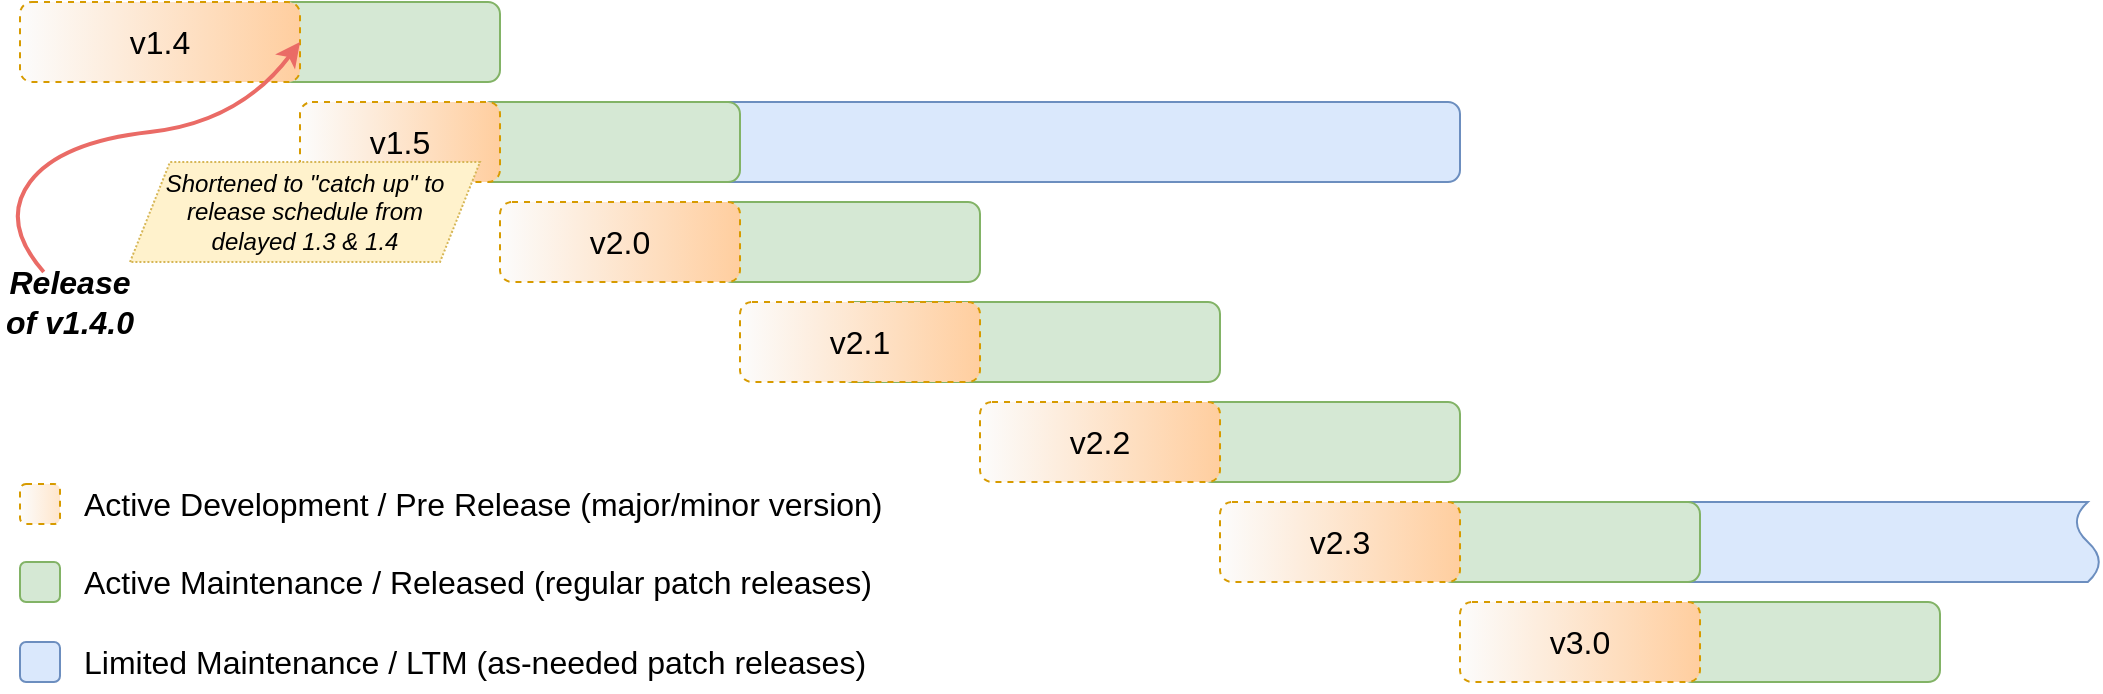 <mxfile version="20.4.0" type="google"><diagram id="prtHgNgQTEPvFCAcTncT" name="Page-1"><mxGraphModel grid="1" page="1" gridSize="10" guides="1" tooltips="1" connect="1" arrows="1" fold="1" pageScale="1" pageWidth="1100" pageHeight="850" math="0" shadow="0"><root><mxCell id="0"/><mxCell id="1" parent="0"/><mxCell id="RN8kV-zfJ5Odk2crO4pc-61" value="" style="shape=document;whiteSpace=wrap;html=1;boundedLbl=1;fontSize=12;strokeColor=#6c8ebf;strokeWidth=1;fillColor=#dae8fc;rotation=-90;size=0.038;" vertex="1" parent="1"><mxGeometry x="900" y="150" width="40" height="320" as="geometry"/></mxCell><mxCell id="RN8kV-zfJ5Odk2crO4pc-13" value="" style="rounded=1;whiteSpace=wrap;html=1;fillColor=#dae8fc;strokeColor=#6c8ebf;" vertex="1" parent="1"><mxGeometry x="270" y="90" width="490" height="40" as="geometry"/></mxCell><mxCell id="RN8kV-zfJ5Odk2crO4pc-12" value="" style="rounded=1;whiteSpace=wrap;html=1;fillColor=#d5e8d4;strokeColor=#82b366;" vertex="1" parent="1"><mxGeometry x="270" y="90" width="130" height="40" as="geometry"/></mxCell><mxCell id="RN8kV-zfJ5Odk2crO4pc-2" value="v1.5" style="rounded=1;whiteSpace=wrap;html=1;fillColor=#FFCE9F;strokeColor=#d79b00;dashed=1;gradientColor=#FCFCFC;gradientDirection=west;fontSize=16;" vertex="1" parent="1"><mxGeometry x="180" y="90" width="100" height="40" as="geometry"/></mxCell><mxCell id="RN8kV-zfJ5Odk2crO4pc-16" value="" style="rounded=1;whiteSpace=wrap;html=1;fillColor=#d5e8d4;strokeColor=#82b366;align=right;" vertex="1" parent="1"><mxGeometry x="170" y="40" width="110" height="40" as="geometry"/></mxCell><mxCell id="RN8kV-zfJ5Odk2crO4pc-17" value="v1.4" style="rounded=1;whiteSpace=wrap;html=1;fillColor=#FFCE9F;strokeColor=#d79b00;gradientColor=#FCFCFC;gradientDirection=west;dashed=1;fontSize=16;" vertex="1" parent="1"><mxGeometry x="40" y="40" width="140" height="40" as="geometry"/></mxCell><mxCell id="RN8kV-zfJ5Odk2crO4pc-19" value="" style="rounded=1;whiteSpace=wrap;html=1;fillColor=#d5e8d4;strokeColor=#82b366;" vertex="1" parent="1"><mxGeometry x="390" y="140" width="130" height="40" as="geometry"/></mxCell><mxCell id="RN8kV-zfJ5Odk2crO4pc-21" value="" style="rounded=1;whiteSpace=wrap;html=1;fillColor=#d5e8d4;strokeColor=#82b366;" vertex="1" parent="1"><mxGeometry x="450" y="190" width="190" height="40" as="geometry"/></mxCell><mxCell id="RN8kV-zfJ5Odk2crO4pc-22" value="v2.1" style="rounded=1;whiteSpace=wrap;html=1;fillColor=#FFCE9F;strokeColor=#d79b00;gradientColor=#FCFCFC;gradientDirection=west;dashed=1;fontSize=16;" vertex="1" parent="1"><mxGeometry x="400" y="190" width="120" height="40" as="geometry"/></mxCell><mxCell id="RN8kV-zfJ5Odk2crO4pc-23" value="" style="rounded=1;whiteSpace=wrap;html=1;fillColor=#d5e8d4;strokeColor=#82b366;" vertex="1" parent="1"><mxGeometry x="630" y="240" width="130" height="40" as="geometry"/></mxCell><mxCell id="RN8kV-zfJ5Odk2crO4pc-24" value="v2.2" style="rounded=1;whiteSpace=wrap;html=1;fillColor=#FFCE9F;strokeColor=#d79b00;gradientColor=#FCFCFC;gradientDirection=west;dashed=1;fontSize=16;" vertex="1" parent="1"><mxGeometry x="520" y="240" width="120" height="40" as="geometry"/></mxCell><mxCell id="RN8kV-zfJ5Odk2crO4pc-25" value="" style="rounded=1;whiteSpace=wrap;html=1;fillColor=#d5e8d4;strokeColor=#82b366;" vertex="1" parent="1"><mxGeometry x="750" y="290" width="130" height="40" as="geometry"/></mxCell><mxCell id="RN8kV-zfJ5Odk2crO4pc-26" value="v2.3" style="rounded=1;whiteSpace=wrap;html=1;fillColor=#FFCE9F;strokeColor=#d79b00;gradientColor=#FCFCFC;gradientDirection=west;dashed=1;fontSize=16;" vertex="1" parent="1"><mxGeometry x="640" y="290" width="120" height="40" as="geometry"/></mxCell><mxCell id="RN8kV-zfJ5Odk2crO4pc-59" value="" style="curved=1;endArrow=classic;html=1;rounded=0;fontSize=11;entryX=1;entryY=0.5;entryDx=0;entryDy=0;strokeColor=#EA6B66;strokeWidth=2;" edge="1" parent="1" source="RN8kV-zfJ5Odk2crO4pc-60" target="RN8kV-zfJ5Odk2crO4pc-17"><mxGeometry width="50" height="50" relative="1" as="geometry"><mxPoint x="70" y="190" as="sourcePoint"/><mxPoint x="172.998" y="81.418" as="targetPoint"/><Array as="points"><mxPoint x="30" y="150"/><mxPoint x="60" y="110"/><mxPoint x="150" y="100"/></Array></mxGeometry></mxCell><mxCell id="RN8kV-zfJ5Odk2crO4pc-62" value="" style="rounded=1;whiteSpace=wrap;html=1;fillColor=#d5e8d4;strokeColor=#82b366;" vertex="1" parent="1"><mxGeometry x="870" y="340" width="130" height="40" as="geometry"/></mxCell><mxCell id="RN8kV-zfJ5Odk2crO4pc-63" value="v3.0" style="rounded=1;whiteSpace=wrap;html=1;fillColor=#FFCE9F;strokeColor=#d79b00;gradientColor=#FCFCFC;gradientDirection=west;dashed=1;fontSize=16;" vertex="1" parent="1"><mxGeometry x="760" y="340" width="120" height="40" as="geometry"/></mxCell><mxCell id="RN8kV-zfJ5Odk2crO4pc-3" value="" style="rounded=1;whiteSpace=wrap;html=1;fillColor=#ffe6cc;strokeColor=#d79b00;gradientColor=#FCFCFC;gradientDirection=west;dashed=1;" vertex="1" parent="1"><mxGeometry x="40" y="281" width="20" height="20" as="geometry"/></mxCell><mxCell id="RN8kV-zfJ5Odk2crO4pc-4" value="Active Development / Pre Release (major/minor version)" style="text;html=1;strokeColor=none;fillColor=none;align=left;verticalAlign=middle;whiteSpace=wrap;rounded=0;fontSize=16;" vertex="1" parent="1"><mxGeometry x="70" y="276" width="450" height="30" as="geometry"/></mxCell><mxCell id="RN8kV-zfJ5Odk2crO4pc-8" value="" style="rounded=1;whiteSpace=wrap;html=1;fillColor=#d5e8d4;strokeColor=#82b366;" vertex="1" parent="1"><mxGeometry x="40" y="320" width="20" height="20" as="geometry"/></mxCell><mxCell id="RN8kV-zfJ5Odk2crO4pc-9" value="Active Maintenance / Released (regular patch releases)" style="text;html=1;strokeColor=none;fillColor=none;align=left;verticalAlign=middle;whiteSpace=wrap;rounded=0;fontSize=16;" vertex="1" parent="1"><mxGeometry x="70" y="315" width="450" height="30" as="geometry"/></mxCell><mxCell id="RN8kV-zfJ5Odk2crO4pc-10" value="" style="rounded=1;whiteSpace=wrap;html=1;fillColor=#dae8fc;strokeColor=#6c8ebf;" vertex="1" parent="1"><mxGeometry x="40" y="360" width="20" height="20" as="geometry"/></mxCell><mxCell id="RN8kV-zfJ5Odk2crO4pc-11" value="Limited Maintenance / LTM (as-needed patch releases)" style="text;html=1;strokeColor=none;fillColor=none;align=left;verticalAlign=middle;whiteSpace=wrap;rounded=0;fontSize=16;" vertex="1" parent="1"><mxGeometry x="70" y="355" width="450" height="30" as="geometry"/></mxCell><mxCell id="RN8kV-zfJ5Odk2crO4pc-20" value="v2.0" style="rounded=1;whiteSpace=wrap;html=1;fillColor=#FFCE9F;strokeColor=#d79b00;gradientColor=#FCFCFC;gradientDirection=west;dashed=1;fontSize=16;" vertex="1" parent="1"><mxGeometry x="280" y="140" width="120" height="40" as="geometry"/></mxCell><mxCell id="hbmYM-WKnPSBy_mGbUPA-1" value="Shortened to &quot;catch up&quot;&amp;nbsp;to&lt;br style=&quot;font-size: 12px;&quot;&gt;release schedule from&lt;br style=&quot;font-size: 12px;&quot;&gt;delayed 1.3 &amp;amp; 1.4" style="shape=parallelogram;perimeter=parallelogramPerimeter;whiteSpace=wrap;html=1;fixedSize=1;fontSize=12;fontStyle=2;fillColor=#fff2cc;strokeColor=#d6b656;dashed=1;dashPattern=1 1;" vertex="1" parent="1"><mxGeometry x="95" y="120" width="175" height="50" as="geometry"/></mxCell><mxCell id="RN8kV-zfJ5Odk2crO4pc-60" value="Release of v1.4.0" style="text;html=1;strokeColor=none;fillColor=none;align=center;verticalAlign=middle;whiteSpace=wrap;rounded=0;dashed=1;fontSize=16;fontStyle=3" vertex="1" parent="1"><mxGeometry x="30" y="175" width="70" height="30" as="geometry"/></mxCell></root></mxGraphModel></diagram></mxfile>